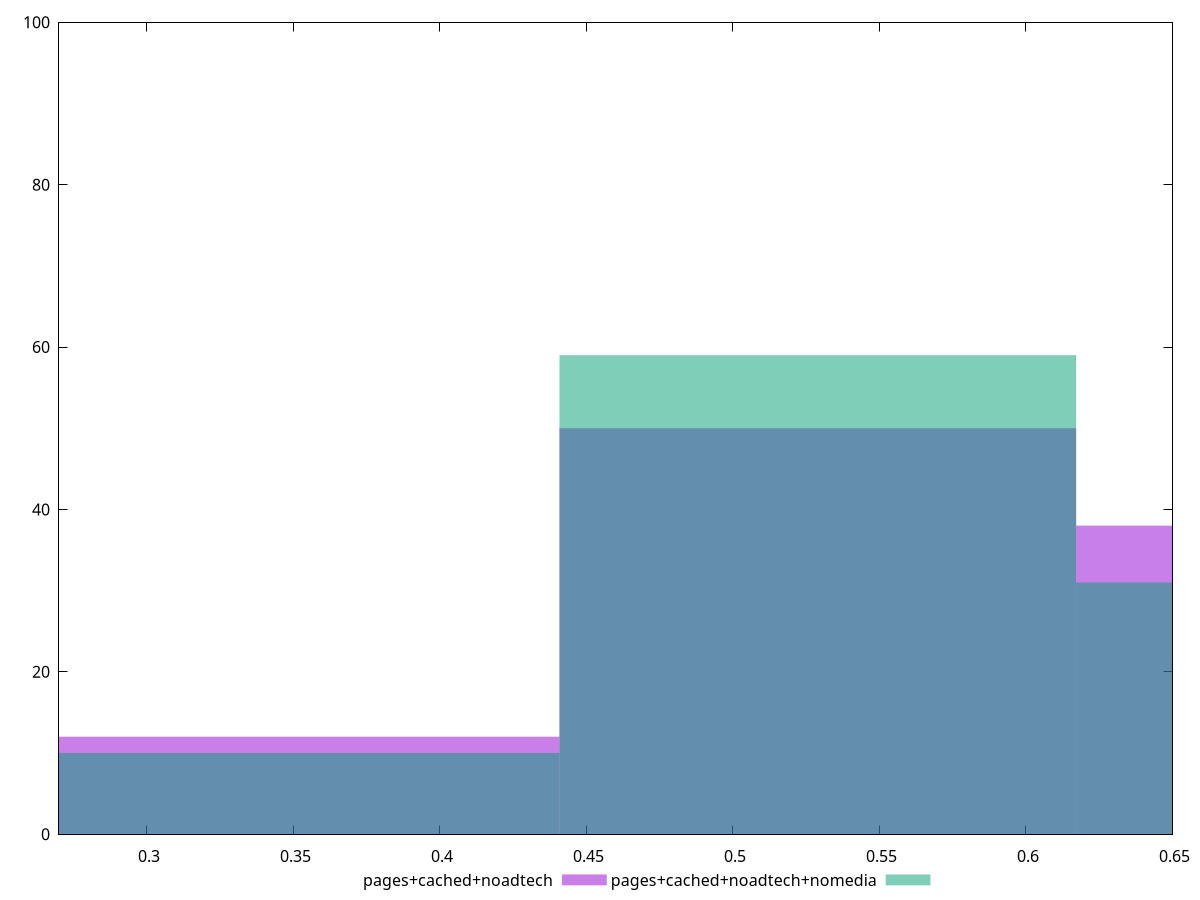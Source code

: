 reset

$pagesCachedNoadtech <<EOF
0.3526372661232718 12
0.5289558991849077 50
0.7052745322465436 38
EOF

$pagesCachedNoadtechNomedia <<EOF
0.5289558991849077 59
0.7052745322465436 31
0.3526372661232718 10
EOF

set key outside below
set boxwidth 0.1763186330616359
set xrange [0.27:0.65]
set yrange [0:100]
set trange [0:100]
set style fill transparent solid 0.5 noborder
set terminal svg size 640, 500 enhanced background rgb 'white'
set output "report_00013_2021-02-09T12-04-24.940Z/meta/score/comparison/histogram/2_vs_3.svg"

plot $pagesCachedNoadtech title "pages+cached+noadtech" with boxes, \
     $pagesCachedNoadtechNomedia title "pages+cached+noadtech+nomedia" with boxes

reset
